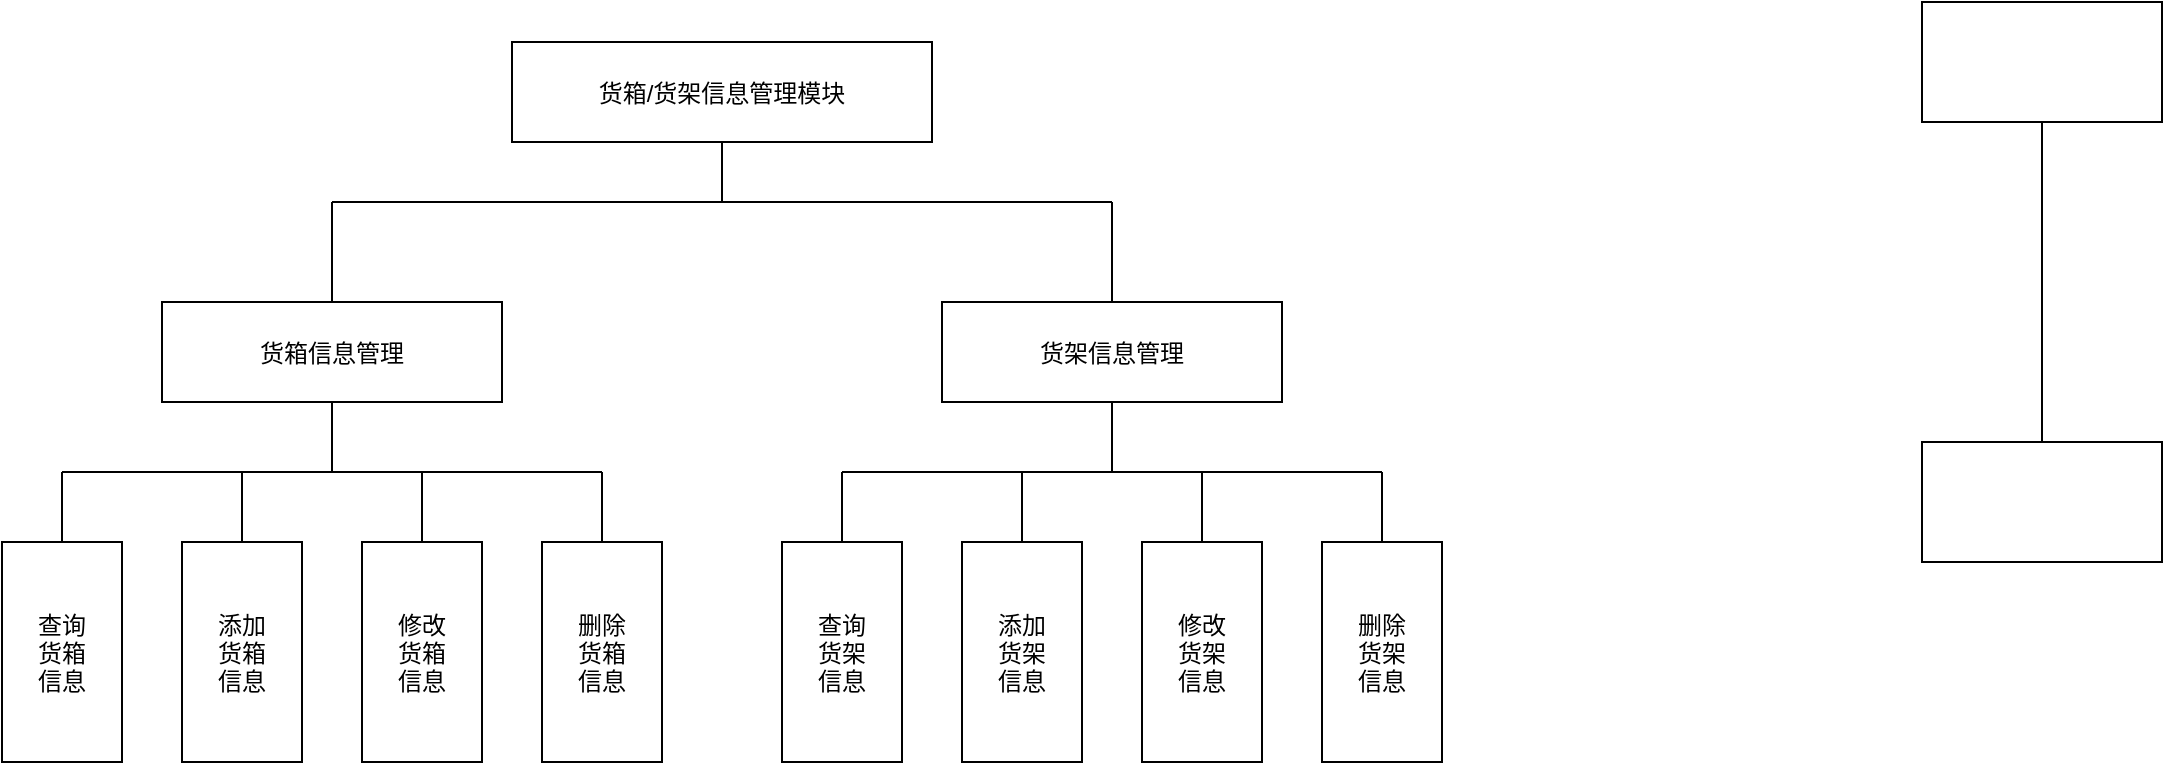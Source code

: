 <mxfile version="12.9.1" type="github" pages="3">
  <diagram name="货箱/架信息管理模块" id="货箱/架信息管理模块">
    <mxGraphModel dx="1005" dy="577" grid="1" gridSize="10" guides="1" tooltips="1" connect="1" arrows="1" fold="1" page="1" pageScale="1" pageWidth="500" pageHeight="800" math="0" shadow="0">
      <root>
        <mxCell id="0" />
        <mxCell id="1" value="Background" parent="0" />
        <mxCell id="2" value="货箱/货架信息管理模块" style="fontSize=12;fontStyle=0" parent="1" vertex="1">
          <mxGeometry x="315" y="80" width="210" height="50" as="geometry" />
        </mxCell>
        <mxCell id="3" value="货箱信息管理" style="fontStyle=0;fontSize=12;" parent="1" vertex="1">
          <mxGeometry x="140" y="210" width="170" height="50" as="geometry" />
        </mxCell>
        <mxCell id="4" value="货架信息管理" style="fontStyle=0;fontSize=12;" parent="1" vertex="1">
          <mxGeometry x="530" y="210" width="170" height="50" as="geometry" />
        </mxCell>
        <mxCell id="5" value="查询&#xa;货箱&#xa;信息" style="fontStyle=0;fontSize=12;" parent="1" vertex="1">
          <mxGeometry x="60" y="330" width="60" height="110" as="geometry" />
        </mxCell>
        <mxCell id="6" value="添加&#xa;货箱&#xa;信息" style="fontStyle=0;fontSize=12;" parent="1" vertex="1">
          <mxGeometry x="150" y="330" width="60" height="110" as="geometry" />
        </mxCell>
        <mxCell id="7" value="修改&#xa;货箱&#xa;信息" style="fontStyle=0;fontSize=12;" parent="1" vertex="1">
          <mxGeometry x="240" y="330" width="60" height="110" as="geometry" />
        </mxCell>
        <mxCell id="8" value="删除&#xa;货箱&#xa;信息" style="fontStyle=0;fontSize=12;" parent="1" vertex="1">
          <mxGeometry x="330" y="330" width="60" height="110" as="geometry" />
        </mxCell>
        <mxCell id="9" value="查询&#xa;货架&#xa;信息" style="fontSize=12;fontStyle=0" parent="1" vertex="1">
          <mxGeometry x="450" y="330" width="60" height="110" as="geometry" />
        </mxCell>
        <mxCell id="10" value="添加&#xa;货架&#xa;信息" style="fontStyle=0;fontSize=12;" parent="1" vertex="1">
          <mxGeometry x="540" y="330" width="60" height="110" as="geometry" />
        </mxCell>
        <mxCell id="11" value="修改&#xa;货架&#xa;信息" style="fontStyle=0;fontSize=12;" parent="1" vertex="1">
          <mxGeometry x="630" y="330" width="60" height="110" as="geometry" />
        </mxCell>
        <mxCell id="12" value="删除&#xa;货架&#xa;信息" style="fontStyle=0;fontSize=12;" parent="1" vertex="1">
          <mxGeometry x="720" y="330" width="60" height="110" as="geometry" />
        </mxCell>
        <mxCell id="42" style="vsdxID=28;edgeStyle=none;startArrow=none;endArrow=none;startSize=5;endSize=5;strokeColor=#000000;spacingTop=0;spacingBottom=0;spacingLeft=0;spacingRight=0;verticalAlign=middle;html=1;labelBackgroundColor=#ffffff;rounded=1;fontStyle=0;fontSize=12;" parent="1" edge="1">
          <mxGeometry relative="1" as="geometry">
            <mxPoint x="-135" y="102" as="offset" />
            <Array as="points" />
            <mxPoint x="480" y="295" as="sourcePoint" />
            <mxPoint x="750" y="295" as="targetPoint" />
          </mxGeometry>
        </mxCell>
        <mxCell id="41" style="vsdxID=22;edgeStyle=none;startArrow=none;endArrow=none;startSize=5;endSize=5;strokeColor=#000000;spacingTop=0;spacingBottom=0;spacingLeft=0;spacingRight=0;verticalAlign=middle;html=1;labelBackgroundColor=#ffffff;rounded=1;fontStyle=0;fontSize=12;" parent="1" edge="1">
          <mxGeometry relative="1" as="geometry">
            <mxPoint x="-135" y="102" as="offset" />
            <Array as="points" />
            <mxPoint x="90" y="295" as="sourcePoint" />
            <mxPoint x="360" y="295" as="targetPoint" />
          </mxGeometry>
        </mxCell>
        <mxCell id="40" style="vsdxID=14;edgeStyle=none;startArrow=none;endArrow=none;startSize=5;endSize=5;strokeColor=#000000;spacingTop=0;spacingBottom=0;spacingLeft=0;spacingRight=0;verticalAlign=middle;html=1;labelBackgroundColor=#ffffff;rounded=1;fontStyle=0;fontSize=12;" parent="1" edge="1">
          <mxGeometry relative="1" as="geometry">
            <mxPoint x="-195" y="102" as="offset" />
            <Array as="points" />
            <mxPoint x="225" y="160" as="sourcePoint" />
            <mxPoint x="615" y="160" as="targetPoint" />
          </mxGeometry>
        </mxCell>
        <mxCell id="14" style="fontStyle=0;fontSize=12;" parent="1" vertex="1">
          <mxGeometry x="420" y="160" as="geometry" />
        </mxCell>
        <mxCell id="15" style="vsdxID=13;edgeStyle=none;startArrow=none;endArrow=none;startSize=5;endSize=5;strokeColor=#000000;spacingTop=0;spacingBottom=0;spacingLeft=0;spacingRight=0;verticalAlign=middle;html=1;labelBackgroundColor=#ffffff;rounded=1;entryX=0.5;entryY=1;entryDx=0;entryDy=0;fontStyle=0;fontSize=12;" parent="1" source="14" target="2" edge="1">
          <mxGeometry relative="1" as="geometry">
            <mxPoint y="121" as="offset" />
            <Array as="points" />
          </mxGeometry>
        </mxCell>
        <mxCell id="16" style="fontStyle=0;fontSize=12;" parent="1" vertex="1">
          <mxGeometry x="225" y="160" as="geometry" />
        </mxCell>
        <mxCell id="17" style="vsdxID=15;edgeStyle=none;startArrow=none;endArrow=none;startSize=5;endSize=5;strokeColor=#000000;spacingTop=0;spacingBottom=0;spacingLeft=0;spacingRight=0;verticalAlign=middle;html=1;labelBackgroundColor=#ffffff;rounded=1;exitX=0.5;exitY=0;exitDx=0;exitDy=0;exitPerimeter=0;fontStyle=0;fontSize=12;" parent="1" source="3" target="16" edge="1">
          <mxGeometry relative="1" as="geometry">
            <mxPoint y="121" as="offset" />
            <Array as="points" />
          </mxGeometry>
        </mxCell>
        <mxCell id="18" style="fontStyle=0;fontSize=12;" parent="1" vertex="1">
          <mxGeometry x="615" y="160" as="geometry" />
        </mxCell>
        <mxCell id="19" style="vsdxID=16;edgeStyle=none;startArrow=none;endArrow=none;startSize=5;endSize=5;strokeColor=#000000;spacingTop=0;spacingBottom=0;spacingLeft=0;spacingRight=0;verticalAlign=middle;html=1;labelBackgroundColor=#ffffff;rounded=1;exitX=0.5;exitY=0;exitDx=0;exitDy=0;exitPerimeter=0;fontStyle=0;fontSize=12;" parent="1" source="4" target="18" edge="1">
          <mxGeometry relative="1" as="geometry">
            <mxPoint y="121" as="offset" />
            <Array as="points" />
          </mxGeometry>
        </mxCell>
        <mxCell id="20" style="fontStyle=0;fontSize=12;" parent="1" vertex="1">
          <mxGeometry x="225" y="295" as="geometry" />
        </mxCell>
        <mxCell id="21" style="vsdxID=17;edgeStyle=none;startArrow=none;endArrow=none;startSize=5;endSize=5;strokeColor=#000000;spacingTop=0;spacingBottom=0;spacingLeft=0;spacingRight=0;verticalAlign=middle;html=1;labelBackgroundColor=#ffffff;rounded=1;entryX=0.5;entryY=1;entryDx=0;entryDy=0;entryPerimeter=0;fontStyle=0;fontSize=12;" parent="1" source="20" target="3" edge="1">
          <mxGeometry relative="1" as="geometry">
            <mxPoint y="119" as="offset" />
            <Array as="points" />
          </mxGeometry>
        </mxCell>
        <mxCell id="22" style="fontStyle=0;fontSize=12;" parent="1" vertex="1">
          <mxGeometry x="90" y="295" as="geometry" />
        </mxCell>
        <mxCell id="23" style="vsdxID=18;edgeStyle=none;startArrow=none;endArrow=none;startSize=5;endSize=5;strokeColor=#000000;spacingTop=0;spacingBottom=0;spacingLeft=0;spacingRight=0;verticalAlign=middle;html=1;labelBackgroundColor=#ffffff;rounded=1;entryX=0.5;entryY=0;entryDx=0;entryDy=0;entryPerimeter=0;fontStyle=0;fontSize=12;" parent="1" source="22" target="5" edge="1">
          <mxGeometry relative="1" as="geometry">
            <mxPoint y="118" as="offset" />
            <Array as="points" />
          </mxGeometry>
        </mxCell>
        <mxCell id="24" style="fontStyle=0;fontSize=12;" parent="1" vertex="1">
          <mxGeometry x="180" y="295" as="geometry" />
        </mxCell>
        <mxCell id="25" style="vsdxID=19;edgeStyle=none;startArrow=none;endArrow=none;startSize=5;endSize=5;strokeColor=#000000;spacingTop=0;spacingBottom=0;spacingLeft=0;spacingRight=0;verticalAlign=middle;html=1;labelBackgroundColor=#ffffff;rounded=1;entryX=0.5;entryY=0;entryDx=0;entryDy=0;entryPerimeter=0;fontStyle=0;fontSize=12;" parent="1" source="24" target="6" edge="1">
          <mxGeometry relative="1" as="geometry">
            <mxPoint y="118" as="offset" />
            <Array as="points" />
          </mxGeometry>
        </mxCell>
        <mxCell id="26" style="fontStyle=0;fontSize=12;" parent="1" vertex="1">
          <mxGeometry x="270" y="295" as="geometry" />
        </mxCell>
        <mxCell id="27" style="vsdxID=20;edgeStyle=none;startArrow=none;endArrow=none;startSize=5;endSize=5;strokeColor=#000000;spacingTop=0;spacingBottom=0;spacingLeft=0;spacingRight=0;verticalAlign=middle;html=1;labelBackgroundColor=#ffffff;rounded=1;exitX=0.5;exitY=0;exitDx=0;exitDy=0;exitPerimeter=0;fontStyle=0;fontSize=12;" parent="1" source="7" target="26" edge="1">
          <mxGeometry relative="1" as="geometry">
            <mxPoint y="119" as="offset" />
            <Array as="points" />
          </mxGeometry>
        </mxCell>
        <mxCell id="28" style="fontStyle=0;fontSize=12;" parent="1" vertex="1">
          <mxGeometry x="360" y="295" as="geometry" />
        </mxCell>
        <mxCell id="29" style="vsdxID=21;edgeStyle=none;startArrow=none;endArrow=none;startSize=5;endSize=5;strokeColor=#000000;spacingTop=0;spacingBottom=0;spacingLeft=0;spacingRight=0;verticalAlign=middle;html=1;labelBackgroundColor=#ffffff;rounded=1;entryX=0.5;entryY=0;entryDx=0;entryDy=0;entryPerimeter=0;fontStyle=0;fontSize=12;" parent="1" source="28" target="8" edge="1">
          <mxGeometry relative="1" as="geometry">
            <mxPoint y="118" as="offset" />
            <Array as="points" />
          </mxGeometry>
        </mxCell>
        <mxCell id="30" style="fontStyle=0;fontSize=12;" parent="1" vertex="1">
          <mxGeometry x="615" y="295" as="geometry" />
        </mxCell>
        <mxCell id="31" style="vsdxID=23;edgeStyle=none;startArrow=none;endArrow=none;startSize=5;endSize=5;strokeColor=#000000;spacingTop=0;spacingBottom=0;spacingLeft=0;spacingRight=0;verticalAlign=middle;html=1;labelBackgroundColor=#ffffff;rounded=1;entryX=0.5;entryY=1;entryDx=0;entryDy=0;entryPerimeter=0;fontStyle=0;fontSize=12;" parent="1" source="30" target="4" edge="1">
          <mxGeometry relative="1" as="geometry">
            <mxPoint y="119" as="offset" />
            <Array as="points" />
          </mxGeometry>
        </mxCell>
        <mxCell id="32" style="fontStyle=0;fontSize=12;" parent="1" vertex="1">
          <mxGeometry x="480" y="295" as="geometry" />
        </mxCell>
        <mxCell id="33" style="vsdxID=24;edgeStyle=none;startArrow=none;endArrow=none;startSize=5;endSize=5;strokeColor=#000000;spacingTop=0;spacingBottom=0;spacingLeft=0;spacingRight=0;verticalAlign=middle;html=1;labelBackgroundColor=#ffffff;rounded=1;entryX=0.5;entryY=0;entryDx=0;entryDy=0;entryPerimeter=0;fontStyle=0;fontSize=12;" parent="1" source="32" target="9" edge="1">
          <mxGeometry relative="1" as="geometry">
            <mxPoint y="118" as="offset" />
            <Array as="points" />
          </mxGeometry>
        </mxCell>
        <mxCell id="34" style="fontStyle=0;fontSize=12;" parent="1" vertex="1">
          <mxGeometry x="570" y="295" as="geometry" />
        </mxCell>
        <mxCell id="35" style="vsdxID=25;edgeStyle=none;startArrow=none;endArrow=none;startSize=5;endSize=5;strokeColor=#000000;spacingTop=0;spacingBottom=0;spacingLeft=0;spacingRight=0;verticalAlign=middle;html=1;labelBackgroundColor=#ffffff;rounded=1;exitX=0.5;exitY=0;exitDx=0;exitDy=0;exitPerimeter=0;fontStyle=0;fontSize=12;" parent="1" source="10" target="34" edge="1">
          <mxGeometry relative="1" as="geometry">
            <mxPoint y="119" as="offset" />
            <Array as="points" />
          </mxGeometry>
        </mxCell>
        <mxCell id="36" style="fontStyle=0;fontSize=12;" parent="1" vertex="1">
          <mxGeometry x="660" y="295" as="geometry" />
        </mxCell>
        <mxCell id="37" style="vsdxID=26;edgeStyle=none;startArrow=none;endArrow=none;startSize=5;endSize=5;strokeColor=#000000;spacingTop=0;spacingBottom=0;spacingLeft=0;spacingRight=0;verticalAlign=middle;html=1;labelBackgroundColor=#ffffff;rounded=1;entryX=0.5;entryY=0;entryDx=0;entryDy=0;entryPerimeter=0;fontStyle=0;fontSize=12;" parent="1" source="36" target="11" edge="1">
          <mxGeometry relative="1" as="geometry">
            <mxPoint y="118" as="offset" />
            <Array as="points" />
          </mxGeometry>
        </mxCell>
        <mxCell id="38" style="fontStyle=0;fontSize=12;" parent="1" vertex="1">
          <mxGeometry x="750" y="295" as="geometry" />
        </mxCell>
        <mxCell id="39" style="vsdxID=27;edgeStyle=none;startArrow=none;endArrow=none;startSize=5;endSize=5;strokeColor=#000000;spacingTop=0;spacingBottom=0;spacingLeft=0;spacingRight=0;verticalAlign=middle;html=1;labelBackgroundColor=#ffffff;rounded=1;exitX=0.5;exitY=0;exitDx=0;exitDy=0;exitPerimeter=0;fontStyle=0;fontSize=12;" parent="1" source="12" target="38" edge="1">
          <mxGeometry relative="1" as="geometry">
            <mxPoint y="119" as="offset" />
            <Array as="points" />
          </mxGeometry>
        </mxCell>
        <mxCell id="nB3ZAWKdu_IXcya7Cae8-46" style="edgeStyle=orthogonalEdgeStyle;rounded=0;orthogonalLoop=1;jettySize=auto;html=1;exitX=0.5;exitY=1;exitDx=0;exitDy=0;endArrow=none;endFill=0;fontSize=12;" edge="1" parent="1" source="nB3ZAWKdu_IXcya7Cae8-43" target="nB3ZAWKdu_IXcya7Cae8-44">
          <mxGeometry relative="1" as="geometry" />
        </mxCell>
        <mxCell id="nB3ZAWKdu_IXcya7Cae8-43" value="" style="rounded=0;whiteSpace=wrap;html=1;fontSize=12;" vertex="1" parent="1">
          <mxGeometry x="1020" y="60" width="120" height="60" as="geometry" />
        </mxCell>
        <mxCell id="nB3ZAWKdu_IXcya7Cae8-44" value="" style="rounded=0;whiteSpace=wrap;html=1;fontSize=12;" vertex="1" parent="1">
          <mxGeometry x="1020" y="280" width="120" height="60" as="geometry" />
        </mxCell>
      </root>
    </mxGraphModel>
  </diagram>
  <diagram name="样品库监控信息管理模块" id="样品库监控信息管理模块">
    <mxGraphModel dx="1422" dy="776" grid="1" gridSize="10" guides="1" tooltips="1" connect="1" arrows="1" fold="1" page="1" pageScale="1" pageWidth="500" pageHeight="800" math="0" shadow="0">
      <root>
        <mxCell id="0" />
        <mxCell id="1" value="Background" parent="0" />
        <mxCell id="2" value="样品库监控信息管理模块" style="fontStyle=1;fontSize=25;" parent="1" vertex="1">
          <mxGeometry x="320" y="40" width="360" height="80" as="geometry" />
        </mxCell>
        <mxCell id="3" value="样品借出提醒" style="fontStyle=1;fontSize=25;" parent="1" vertex="1">
          <mxGeometry x="700" y="200" width="240" height="80" as="geometry" />
        </mxCell>
        <mxCell id="4" value="样品余量提醒" style="fontStyle=1;fontSize=25;" parent="1" vertex="1">
          <mxGeometry x="380" y="200" width="240" height="80" as="geometry" />
        </mxCell>
        <mxCell id="5" value="维护状态提醒" style="fontStyle=1;fontSize=25;" parent="1" vertex="1">
          <mxGeometry x="60" y="200" width="240" height="80" as="geometry" />
        </mxCell>
        <mxCell id="6" value="3D&#xa;样品库&#xa;状态&#xa;显示" style="fontStyle=1;fontSize=25;" parent="1" vertex="1">
          <mxGeometry x="80" y="360" width="80" height="160" as="geometry" />
        </mxCell>
        <mxCell id="7" value="维护&#xa;状态&#xa;文字&#xa;提醒" style="fontStyle=1;fontSize=25;" parent="1" vertex="1">
          <mxGeometry x="200" y="360" width="80" height="160" as="geometry" />
        </mxCell>
        <mxCell id="20" style="vsdxID=40;edgeStyle=none;startArrow=none;endArrow=none;startSize=5;endSize=5;strokeColor=#000000;spacingTop=0;spacingBottom=0;spacingLeft=0;spacingRight=0;verticalAlign=middle;html=1;labelBackgroundColor=#ffffff;rounded=1;" parent="1" edge="1">
          <mxGeometry relative="1" as="geometry">
            <mxPoint x="60" y="102" as="offset" />
            <Array as="points" />
            <mxPoint x="240" y="320" as="sourcePoint" />
            <mxPoint x="120" y="320" as="targetPoint" />
          </mxGeometry>
        </mxCell>
        <mxCell id="19" style="vsdxID=38;edgeStyle=none;startArrow=none;endArrow=none;startSize=5;endSize=5;strokeColor=#000000;spacingTop=0;spacingBottom=0;spacingLeft=0;spacingRight=0;verticalAlign=middle;html=1;labelBackgroundColor=#ffffff;rounded=1;" parent="1" edge="1">
          <mxGeometry relative="1" as="geometry">
            <mxPoint x="-320" y="102" as="offset" />
            <Array as="points" />
            <mxPoint x="180" y="160" as="sourcePoint" />
            <mxPoint x="820" y="160" as="targetPoint" />
          </mxGeometry>
        </mxCell>
        <mxCell id="8" style="vsdxID=35;edgeStyle=none;startArrow=none;endArrow=none;startSize=5;endSize=5;strokeColor=#000000;spacingTop=0;spacingBottom=0;spacingLeft=0;spacingRight=0;verticalAlign=middle;html=1;labelBackgroundColor=#ffffff;rounded=1;exitX=0.5;exitY=0;exitDx=0;exitDy=0;exitPerimeter=0;entryX=0.5;entryY=1;entryDx=0;entryDy=0;entryPerimeter=0;" parent="1" source="4" target="2" edge="1">
          <mxGeometry relative="1" as="geometry">
            <mxPoint y="141" as="offset" />
            <Array as="points" />
          </mxGeometry>
        </mxCell>
        <mxCell id="9" parent="1" vertex="1">
          <mxGeometry x="180" y="160" as="geometry" />
        </mxCell>
        <mxCell id="10" style="vsdxID=36;edgeStyle=none;startArrow=none;endArrow=none;startSize=5;endSize=5;strokeColor=#000000;spacingTop=0;spacingBottom=0;spacingLeft=0;spacingRight=0;verticalAlign=middle;html=1;labelBackgroundColor=#ffffff;rounded=1;entryX=0.5;entryY=0;entryDx=0;entryDy=0;entryPerimeter=0;" parent="1" source="9" target="5" edge="1">
          <mxGeometry relative="1" as="geometry">
            <mxPoint y="121" as="offset" />
            <Array as="points" />
          </mxGeometry>
        </mxCell>
        <mxCell id="11" parent="1" vertex="1">
          <mxGeometry x="820" y="160" as="geometry" />
        </mxCell>
        <mxCell id="12" style="vsdxID=37;edgeStyle=none;startArrow=none;endArrow=none;startSize=5;endSize=5;strokeColor=#000000;spacingTop=0;spacingBottom=0;spacingLeft=0;spacingRight=0;verticalAlign=middle;html=1;labelBackgroundColor=#ffffff;rounded=1;entryX=0.5;entryY=0;entryDx=0;entryDy=0;entryPerimeter=0;" parent="1" source="11" target="3" edge="1">
          <mxGeometry relative="1" as="geometry">
            <mxPoint y="121" as="offset" />
            <Array as="points" />
          </mxGeometry>
        </mxCell>
        <mxCell id="13" parent="1" vertex="1">
          <mxGeometry x="180" y="320" as="geometry" />
        </mxCell>
        <mxCell id="14" style="vsdxID=39;edgeStyle=none;startArrow=none;endArrow=none;startSize=5;endSize=5;strokeColor=#000000;spacingTop=0;spacingBottom=0;spacingLeft=0;spacingRight=0;verticalAlign=middle;html=1;labelBackgroundColor=#ffffff;rounded=1;entryX=0.5;entryY=1;entryDx=0;entryDy=0;entryPerimeter=0;" parent="1" source="13" target="5" edge="1">
          <mxGeometry relative="1" as="geometry">
            <mxPoint y="121" as="offset" />
            <Array as="points" />
          </mxGeometry>
        </mxCell>
        <mxCell id="15" parent="1" vertex="1">
          <mxGeometry x="120" y="320" as="geometry" />
        </mxCell>
        <mxCell id="16" style="vsdxID=41;edgeStyle=none;startArrow=none;endArrow=none;startSize=5;endSize=5;strokeColor=#000000;spacingTop=0;spacingBottom=0;spacingLeft=0;spacingRight=0;verticalAlign=middle;html=1;labelBackgroundColor=#ffffff;rounded=1;exitX=0.5;exitY=0;exitDx=0;exitDy=0;exitPerimeter=0;" parent="1" source="6" target="15" edge="1">
          <mxGeometry relative="1" as="geometry">
            <mxPoint y="121" as="offset" />
            <Array as="points" />
          </mxGeometry>
        </mxCell>
        <mxCell id="17" parent="1" vertex="1">
          <mxGeometry x="240" y="320" as="geometry" />
        </mxCell>
        <mxCell id="18" style="vsdxID=42;edgeStyle=none;startArrow=none;endArrow=none;startSize=5;endSize=5;strokeColor=#000000;spacingTop=0;spacingBottom=0;spacingLeft=0;spacingRight=0;verticalAlign=middle;html=1;labelBackgroundColor=#ffffff;rounded=1;exitX=0.5;exitY=0;exitDx=0;exitDy=0;exitPerimeter=0;" parent="1" source="7" target="17" edge="1">
          <mxGeometry relative="1" as="geometry">
            <mxPoint y="121" as="offset" />
            <Array as="points" />
          </mxGeometry>
        </mxCell>
      </root>
    </mxGraphModel>
  </diagram>
  <diagram name="3D样品库模块" id="3D样品库模块">
    <mxGraphModel dx="922" dy="-24" grid="1" gridSize="10" guides="1" tooltips="1" connect="1" arrows="1" fold="1" page="1" pageScale="1" pageWidth="500" pageHeight="800" math="0" shadow="0">
      <root>
        <mxCell id="0" />
        <mxCell id="1" value="Background" parent="0" />
        <mxCell id="2" value="3D样品库模块" style="fontStyle=1;fontSize=25;" parent="1" vertex="1">
          <mxGeometry x="820" y="800" width="360" height="80" as="geometry" />
        </mxCell>
        <mxCell id="3" value="仓库展示" style="fontStyle=1;fontSize=25;" parent="1" vertex="1">
          <mxGeometry x="580" y="960" width="240" height="80" as="geometry" />
        </mxCell>
        <mxCell id="5" value="土壤&#xa;样品&#xa;位置&#xa;显示" style="fontStyle=1;fontSize=25;" parent="1" vertex="1">
          <mxGeometry x="500" y="1120" width="80" height="160" as="geometry" />
        </mxCell>
        <mxCell id="38" style="vsdxID=70;edgeStyle=none;startArrow=none;endArrow=none;startSize=5;endSize=5;strokeColor=#000000;spacingTop=0;spacingBottom=0;spacingLeft=0;spacingRight=0;verticalAlign=middle;html=1;labelBackgroundColor=#ffffff;rounded=1;" parent="1" edge="1">
          <mxGeometry relative="1" as="geometry">
            <mxPoint x="-120" y="102" as="offset" />
            <Array as="points" />
            <mxPoint x="1180" y="1320" as="sourcePoint" />
            <mxPoint x="1420" y="1320" as="targetPoint" />
          </mxGeometry>
        </mxCell>
        <mxCell id="37" style="vsdxID=66;edgeStyle=none;startArrow=none;endArrow=none;startSize=5;endSize=5;strokeColor=#000000;spacingTop=0;spacingBottom=0;spacingLeft=0;spacingRight=0;verticalAlign=middle;html=1;labelBackgroundColor=#ffffff;rounded=1;" parent="1" edge="1">
          <mxGeometry relative="1" as="geometry">
            <mxPoint x="-160" y="102" as="offset" />
            <Array as="points" />
            <mxPoint x="1140" y="1080" as="sourcePoint" />
            <mxPoint x="1460" y="1080" as="targetPoint" />
          </mxGeometry>
        </mxCell>
        <mxCell id="36" style="vsdxID=65;edgeStyle=none;startArrow=none;endArrow=none;startSize=5;endSize=5;strokeColor=#000000;spacingTop=0;spacingBottom=0;spacingLeft=0;spacingRight=0;verticalAlign=middle;html=1;labelBackgroundColor=#ffffff;rounded=1;" parent="1" edge="1">
          <mxGeometry relative="1" as="geometry">
            <mxPoint x="160" y="102" as="offset" />
            <Array as="points" />
            <mxPoint x="860" y="1080" as="sourcePoint" />
            <mxPoint x="540" y="1080" as="targetPoint" />
          </mxGeometry>
        </mxCell>
        <mxCell id="35" style="vsdxID=60;edgeStyle=none;startArrow=none;endArrow=none;startSize=5;endSize=5;strokeColor=#000000;spacingTop=0;spacingBottom=0;spacingLeft=0;spacingRight=0;verticalAlign=middle;html=1;labelBackgroundColor=#ffffff;rounded=1;" parent="1" edge="1">
          <mxGeometry relative="1" as="geometry">
            <mxPoint y="141" as="offset" />
            <Array as="points" />
            <mxPoint x="1299" y="1120" as="sourcePoint" />
            <mxPoint x="1299" y="1040" as="targetPoint" />
          </mxGeometry>
        </mxCell>
        <mxCell id="34" style="vsdxID=58;edgeStyle=none;startArrow=none;endArrow=none;startSize=5;endSize=5;strokeColor=#000000;spacingTop=0;spacingBottom=0;spacingLeft=0;spacingRight=0;verticalAlign=middle;html=1;labelBackgroundColor=#ffffff;rounded=1;" parent="1" edge="1">
          <mxGeometry relative="1" as="geometry">
            <mxPoint x="300" y="102" as="offset" />
            <Array as="points" />
            <mxPoint x="1300" y="920" as="sourcePoint" />
            <mxPoint x="700" y="920" as="targetPoint" />
          </mxGeometry>
        </mxCell>
        <mxCell id="14" parent="1" vertex="1">
          <mxGeometry x="1000" y="920" as="geometry" />
        </mxCell>
        <mxCell id="15" style="vsdxID=55;edgeStyle=none;startArrow=none;endArrow=none;startSize=5;endSize=5;strokeColor=#000000;spacingTop=0;spacingBottom=0;spacingLeft=0;spacingRight=0;verticalAlign=middle;html=1;labelBackgroundColor=#ffffff;rounded=1;entryX=0.5;entryY=1;entryDx=0;entryDy=0;entryPerimeter=0;" parent="1" source="14" target="2" edge="1">
          <mxGeometry relative="1" as="geometry">
            <mxPoint y="121" as="offset" />
            <Array as="points" />
          </mxGeometry>
        </mxCell>
        <mxCell id="16" parent="1" vertex="1">
          <mxGeometry x="700" y="920" as="geometry" />
        </mxCell>
        <mxCell id="17" style="vsdxID=56;edgeStyle=none;startArrow=none;endArrow=none;startSize=5;endSize=5;strokeColor=#000000;spacingTop=0;spacingBottom=0;spacingLeft=0;spacingRight=0;verticalAlign=middle;html=1;labelBackgroundColor=#ffffff;rounded=1;entryX=0.5;entryY=0;entryDx=0;entryDy=0;entryPerimeter=0;" parent="1" source="16" target="3" edge="1">
          <mxGeometry relative="1" as="geometry">
            <mxPoint y="121" as="offset" />
            <Array as="points" />
          </mxGeometry>
        </mxCell>
        <mxCell id="18" parent="1" vertex="1">
          <mxGeometry x="1300" y="920" as="geometry" />
        </mxCell>
        <mxCell id="19" style="vsdxID=57;edgeStyle=none;startArrow=none;endArrow=none;startSize=5;endSize=5;strokeColor=#000000;spacingTop=0;spacingBottom=0;spacingLeft=0;spacingRight=0;verticalAlign=middle;html=1;labelBackgroundColor=#ffffff;rounded=1;entryX=0.5;entryY=0;entryDx=0;entryDy=0;entryPerimeter=0;" parent="1" source="18" edge="1">
          <mxGeometry relative="1" as="geometry">
            <mxPoint y="121" as="offset" />
            <Array as="points" />
            <mxPoint x="1300" y="960" as="targetPoint" />
          </mxGeometry>
        </mxCell>
        <mxCell id="20" style="vsdxID=59;edgeStyle=none;startArrow=none;endArrow=none;startSize=5;endSize=5;strokeColor=#000000;spacingTop=0;spacingBottom=0;spacingLeft=0;spacingRight=0;verticalAlign=middle;html=1;labelBackgroundColor=#ffffff;rounded=1;exitX=0.5;exitY=0;exitDx=0;exitDy=0;exitPerimeter=0;entryX=0.5;entryY=1;entryDx=0;entryDy=0;entryPerimeter=0;" parent="1" target="3" edge="1">
          <mxGeometry relative="1" as="geometry">
            <mxPoint y="141" as="offset" />
            <Array as="points" />
            <mxPoint x="700" y="1120" as="sourcePoint" />
          </mxGeometry>
        </mxCell>
        <mxCell id="21" parent="1" vertex="1">
          <mxGeometry x="540" y="1080" as="geometry" />
        </mxCell>
        <mxCell id="22" style="vsdxID=61;edgeStyle=none;startArrow=none;endArrow=none;startSize=5;endSize=5;strokeColor=#000000;spacingTop=0;spacingBottom=0;spacingLeft=0;spacingRight=0;verticalAlign=middle;html=1;labelBackgroundColor=#ffffff;rounded=1;exitX=0.5;exitY=0;exitDx=0;exitDy=0;exitPerimeter=0;" parent="1" source="5" target="21" edge="1">
          <mxGeometry relative="1" as="geometry">
            <mxPoint y="121" as="offset" />
            <Array as="points" />
          </mxGeometry>
        </mxCell>
        <mxCell id="23" parent="1" vertex="1">
          <mxGeometry x="860" y="1080" as="geometry" />
        </mxCell>
        <mxCell id="24" style="vsdxID=62;edgeStyle=none;startArrow=none;endArrow=none;startSize=5;endSize=5;strokeColor=#000000;spacingTop=0;spacingBottom=0;spacingLeft=0;spacingRight=0;verticalAlign=middle;html=1;labelBackgroundColor=#ffffff;rounded=1;exitX=0.5;exitY=0;exitDx=0;exitDy=0;exitPerimeter=0;" parent="1" target="23" edge="1">
          <mxGeometry relative="1" as="geometry">
            <mxPoint y="121" as="offset" />
            <Array as="points" />
            <mxPoint x="860" y="1120" as="sourcePoint" />
          </mxGeometry>
        </mxCell>
        <mxCell id="25" parent="1" vertex="1">
          <mxGeometry x="1140" y="1080" as="geometry" />
        </mxCell>
        <mxCell id="26" style="vsdxID=63;edgeStyle=none;startArrow=none;endArrow=none;startSize=5;endSize=5;strokeColor=#000000;spacingTop=0;spacingBottom=0;spacingLeft=0;spacingRight=0;verticalAlign=middle;html=1;labelBackgroundColor=#ffffff;rounded=1;entryX=0.5;entryY=0;entryDx=0;entryDy=0;entryPerimeter=0;" parent="1" source="25" edge="1">
          <mxGeometry relative="1" as="geometry">
            <mxPoint y="121" as="offset" />
            <Array as="points" />
            <mxPoint x="1140" y="1120" as="targetPoint" />
          </mxGeometry>
        </mxCell>
        <mxCell id="27" parent="1" vertex="1">
          <mxGeometry x="1460" y="1080" as="geometry" />
        </mxCell>
        <mxCell id="28" style="vsdxID=64;edgeStyle=none;startArrow=none;endArrow=none;startSize=5;endSize=5;strokeColor=#000000;spacingTop=0;spacingBottom=0;spacingLeft=0;spacingRight=0;verticalAlign=middle;html=1;labelBackgroundColor=#ffffff;rounded=1;entryX=0.5;entryY=0;entryDx=0;entryDy=0;entryPerimeter=0;" parent="1" source="27" edge="1">
          <mxGeometry relative="1" as="geometry">
            <mxPoint y="121" as="offset" />
            <Array as="points" />
            <mxPoint x="1460" y="1120" as="targetPoint" />
          </mxGeometry>
        </mxCell>
        <mxCell id="29" style="vsdxID=67;edgeStyle=none;startArrow=none;endArrow=none;startSize=5;endSize=5;strokeColor=#000000;spacingTop=0;spacingBottom=0;spacingLeft=0;spacingRight=0;verticalAlign=middle;html=1;labelBackgroundColor=#ffffff;rounded=1;exitX=0.5;exitY=1;exitDx=0;exitDy=0;exitPerimeter=0;entryX=0.5;entryY=0;entryDx=0;entryDy=0;entryPerimeter=0;" parent="1" edge="1">
          <mxGeometry relative="1" as="geometry">
            <mxPoint y="141" as="offset" />
            <Array as="points" />
            <mxPoint x="1300" y="1280" as="sourcePoint" />
            <mxPoint x="1300" y="1360" as="targetPoint" />
          </mxGeometry>
        </mxCell>
        <mxCell id="30" parent="1" vertex="1">
          <mxGeometry x="1180" y="1320" as="geometry" />
        </mxCell>
        <mxCell id="31" style="vsdxID=68;edgeStyle=none;startArrow=none;endArrow=none;startSize=5;endSize=5;strokeColor=#000000;spacingTop=0;spacingBottom=0;spacingLeft=0;spacingRight=0;verticalAlign=middle;html=1;labelBackgroundColor=#ffffff;rounded=1;entryX=0.5;entryY=0;entryDx=0;entryDy=0;entryPerimeter=0;" parent="1" source="30" edge="1">
          <mxGeometry relative="1" as="geometry">
            <mxPoint y="121" as="offset" />
            <Array as="points" />
            <mxPoint x="1180" y="1360" as="targetPoint" />
          </mxGeometry>
        </mxCell>
        <mxCell id="32" parent="1" vertex="1">
          <mxGeometry x="1420" y="1320" as="geometry" />
        </mxCell>
        <mxCell id="33" style="vsdxID=69;edgeStyle=none;startArrow=none;endArrow=none;startSize=5;endSize=5;strokeColor=#000000;spacingTop=0;spacingBottom=0;spacingLeft=0;spacingRight=0;verticalAlign=middle;html=1;labelBackgroundColor=#ffffff;rounded=1;entryX=0.5;entryY=0;entryDx=0;entryDy=0;entryPerimeter=0;" parent="1" source="32" edge="1">
          <mxGeometry relative="1" as="geometry">
            <mxPoint y="121" as="offset" />
            <Array as="points" />
            <mxPoint x="1420" y="1360" as="targetPoint" />
          </mxGeometry>
        </mxCell>
        <mxCell id="9XT9r78nwjrvNngH1mKg-38" value="其他" style="fontStyle=1;fontSize=25;" vertex="1" parent="1">
          <mxGeometry x="1180" y="960" width="240" height="80" as="geometry" />
        </mxCell>
        <mxCell id="9XT9r78nwjrvNngH1mKg-39" value="镜头&#xa;切换&#xa;与&#xa;锁定" style="fontStyle=1;fontSize=25;" vertex="1" parent="1">
          <mxGeometry x="1260" y="1360" width="80" height="160" as="geometry" />
        </mxCell>
        <mxCell id="9XT9r78nwjrvNngH1mKg-40" value="第一&#xa;人称&#xa;视角&#xa;镜头" style="fontStyle=1;fontSize=25;" vertex="1" parent="1">
          <mxGeometry x="1140" y="1360" width="80" height="160" as="geometry" />
        </mxCell>
        <mxCell id="9XT9r78nwjrvNngH1mKg-41" value="键盘&#xa;控制&#xa;移动" style="fontStyle=1;fontSize=25;" vertex="1" parent="1">
          <mxGeometry x="1420" y="1120" width="80" height="160" as="geometry" />
        </mxCell>
        <mxCell id="9XT9r78nwjrvNngH1mKg-42" value="镜头&#xa;控制" style="fontStyle=1;fontSize=25;" vertex="1" parent="1">
          <mxGeometry x="1260" y="1120" width="80" height="160" as="geometry" />
        </mxCell>
        <mxCell id="9XT9r78nwjrvNngH1mKg-43" value="样品&#xa;信息&#xa;查询" style="fontStyle=1;fontSize=25;" vertex="1" parent="1">
          <mxGeometry x="1100" y="1120" width="80" height="160" as="geometry" />
        </mxCell>
        <mxCell id="9XT9r78nwjrvNngH1mKg-44" value="点击&#xa;显示&#xa;位置&#xa;信息" style="fontStyle=1;fontSize=25;" vertex="1" parent="1">
          <mxGeometry x="820" y="1120" width="80" height="160" as="geometry" />
        </mxCell>
        <mxCell id="9XT9r78nwjrvNngH1mKg-45" value="样品&#xa;状态&#xa;信息&#xa;显示" style="fontStyle=1;fontSize=25;" vertex="1" parent="1">
          <mxGeometry x="660" y="1120" width="80" height="160" as="geometry" />
        </mxCell>
        <mxCell id="9XT9r78nwjrvNngH1mKg-46" value="第三&#xa;人称&#xa;视角&#xa;镜头" style="fontStyle=1;fontSize=25;" vertex="1" parent="1">
          <mxGeometry x="1380" y="1360" width="80" height="160" as="geometry" />
        </mxCell>
      </root>
    </mxGraphModel>
  </diagram>
</mxfile>
